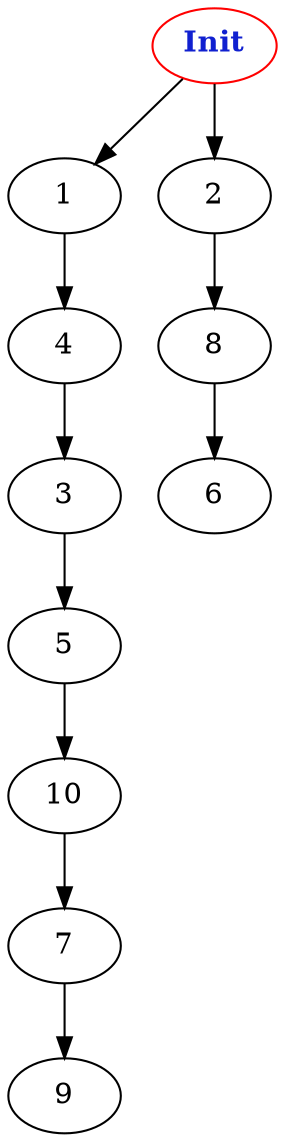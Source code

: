 digraph "Net Graph with 11 nodes" {
edge ["class"="link-class"]
"0" ["color"="red","label"=<<b>Init</b>>,"fontcolor"="#1020d0"]
"0" -> "1" ["weight"="2.0"]
"0" -> "2" ["weight"="4.0"]
"1" -> "4" ["weight"="4.0"]
"2" -> "8" ["weight"="1.0"]
"5" -> "10" ["weight"="7.0"]
"10" -> "7" ["weight"="5.0"]
"7" -> "9" ["weight"="6.0"]
"4" -> "3" ["weight"="3.0"]
"8" -> "6" ["weight"="6.0"]
"3" -> "5" ["weight"="3.0"]
}